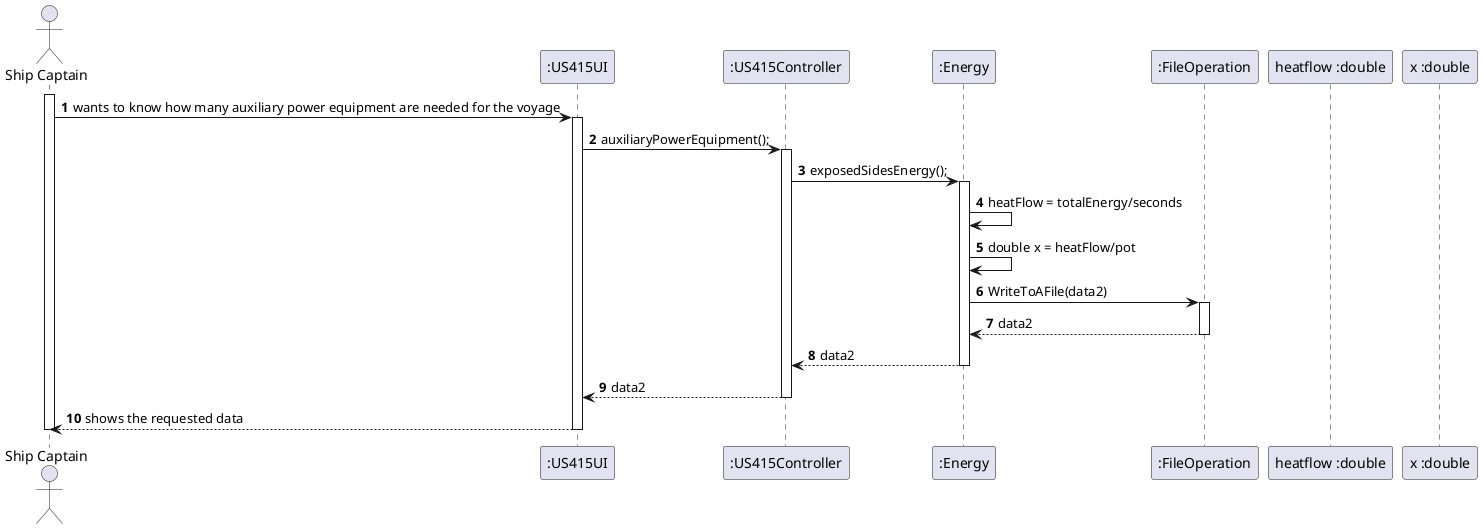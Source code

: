 @startuml
actor "Ship Captain" as Adm
participant ":US415UI" as System
participant ":US415Controller" as SSC
participant ":Energy" as us
participant ":FileOperation" as f
participant "heatflow :double"
participant "x :double"

autonumber

activate Adm

Adm -> System: wants to know how many auxiliary power equipment are needed for the voyage

activate System

System -> SSC: auxiliaryPowerEquipment();

activate SSC

SSC -> us: exposedSidesEnergy();

activate us

us -> us: heatFlow = totalEnergy/seconds

us -> us: double x = heatFlow/pot

us -> f: WriteToAFile(data2)

activate f

f --> us: data2

deactivate f

us --> SSC: data2

deactivate us

SSC --> System: data2

deactivate SSC

System --> Adm: shows the requested data

deactivate System

deactivate Adm
@enduml